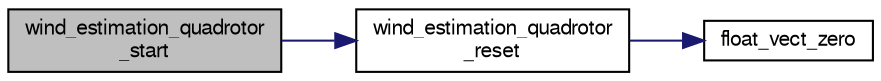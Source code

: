 digraph "wind_estimation_quadrotor_start"
{
  edge [fontname="FreeSans",fontsize="10",labelfontname="FreeSans",labelfontsize="10"];
  node [fontname="FreeSans",fontsize="10",shape=record];
  rankdir="LR";
  Node1 [label="wind_estimation_quadrotor\l_start",height=0.2,width=0.4,color="black", fillcolor="grey75", style="filled", fontcolor="black"];
  Node1 -> Node2 [color="midnightblue",fontsize="10",style="solid",fontname="FreeSans"];
  Node2 [label="wind_estimation_quadrotor\l_reset",height=0.2,width=0.4,color="black", fillcolor="white", style="filled",URL="$wind__estimation__quadrotor_8c.html#a48777347d9f748efa492c0f6c2efe58b"];
  Node2 -> Node3 [color="midnightblue",fontsize="10",style="solid",fontname="FreeSans"];
  Node3 [label="float_vect_zero",height=0.2,width=0.4,color="black", fillcolor="white", style="filled",URL="$group__math__algebra__float.html#ga132a789820c2d2610906e87120af9d18",tooltip="a = 0 "];
}

